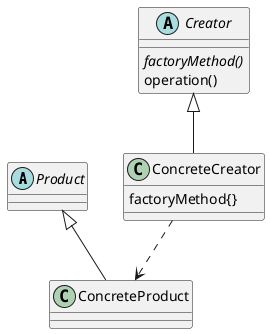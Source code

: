 @startuml

abstract class Product {
}

class ConcreteProduct {
}

abstract class Creator {
	{abstract} factoryMethod()
	operation()
}

class ConcreteCreator {
	factoryMethod{}
}


Product <|-- ConcreteProduct
Creator <|-- ConcreteCreator
ConcreteCreator ..> ConcreteProduct

@enduml

